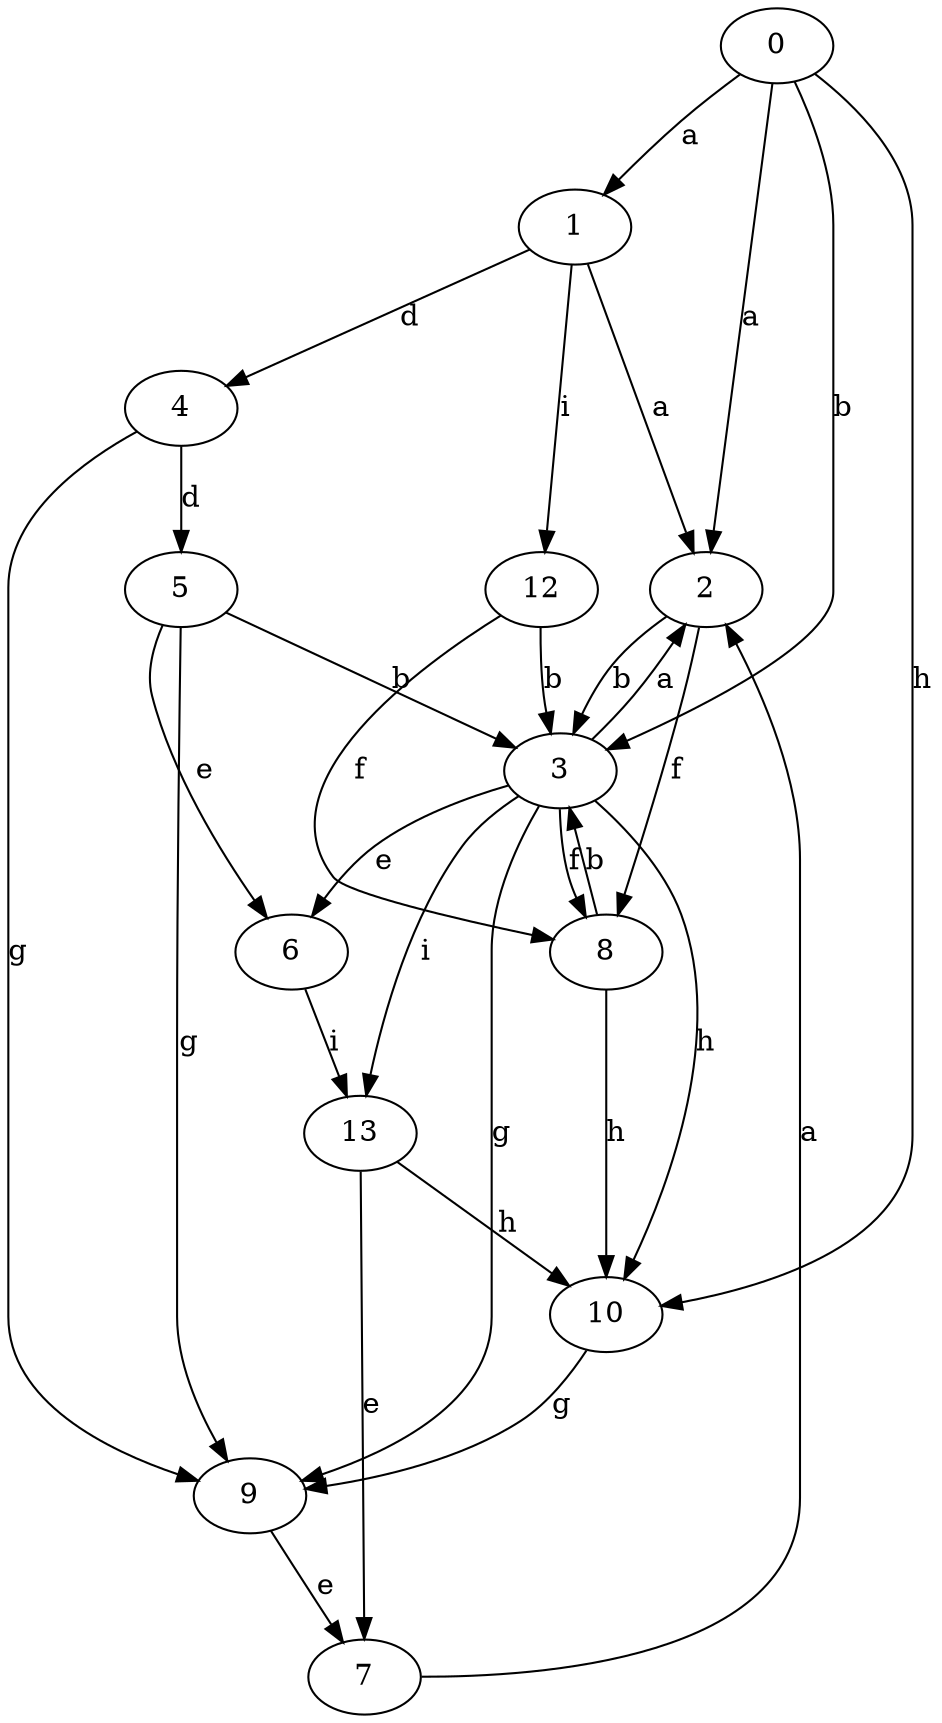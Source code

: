strict digraph  {
1;
2;
3;
4;
0;
5;
6;
7;
8;
9;
10;
12;
13;
1 -> 2  [label=a];
1 -> 4  [label=d];
1 -> 12  [label=i];
2 -> 3  [label=b];
2 -> 8  [label=f];
3 -> 2  [label=a];
3 -> 6  [label=e];
3 -> 8  [label=f];
3 -> 9  [label=g];
3 -> 10  [label=h];
3 -> 13  [label=i];
4 -> 5  [label=d];
4 -> 9  [label=g];
0 -> 1  [label=a];
0 -> 2  [label=a];
0 -> 3  [label=b];
0 -> 10  [label=h];
5 -> 3  [label=b];
5 -> 6  [label=e];
5 -> 9  [label=g];
6 -> 13  [label=i];
7 -> 2  [label=a];
8 -> 3  [label=b];
8 -> 10  [label=h];
9 -> 7  [label=e];
10 -> 9  [label=g];
12 -> 3  [label=b];
12 -> 8  [label=f];
13 -> 7  [label=e];
13 -> 10  [label=h];
}
